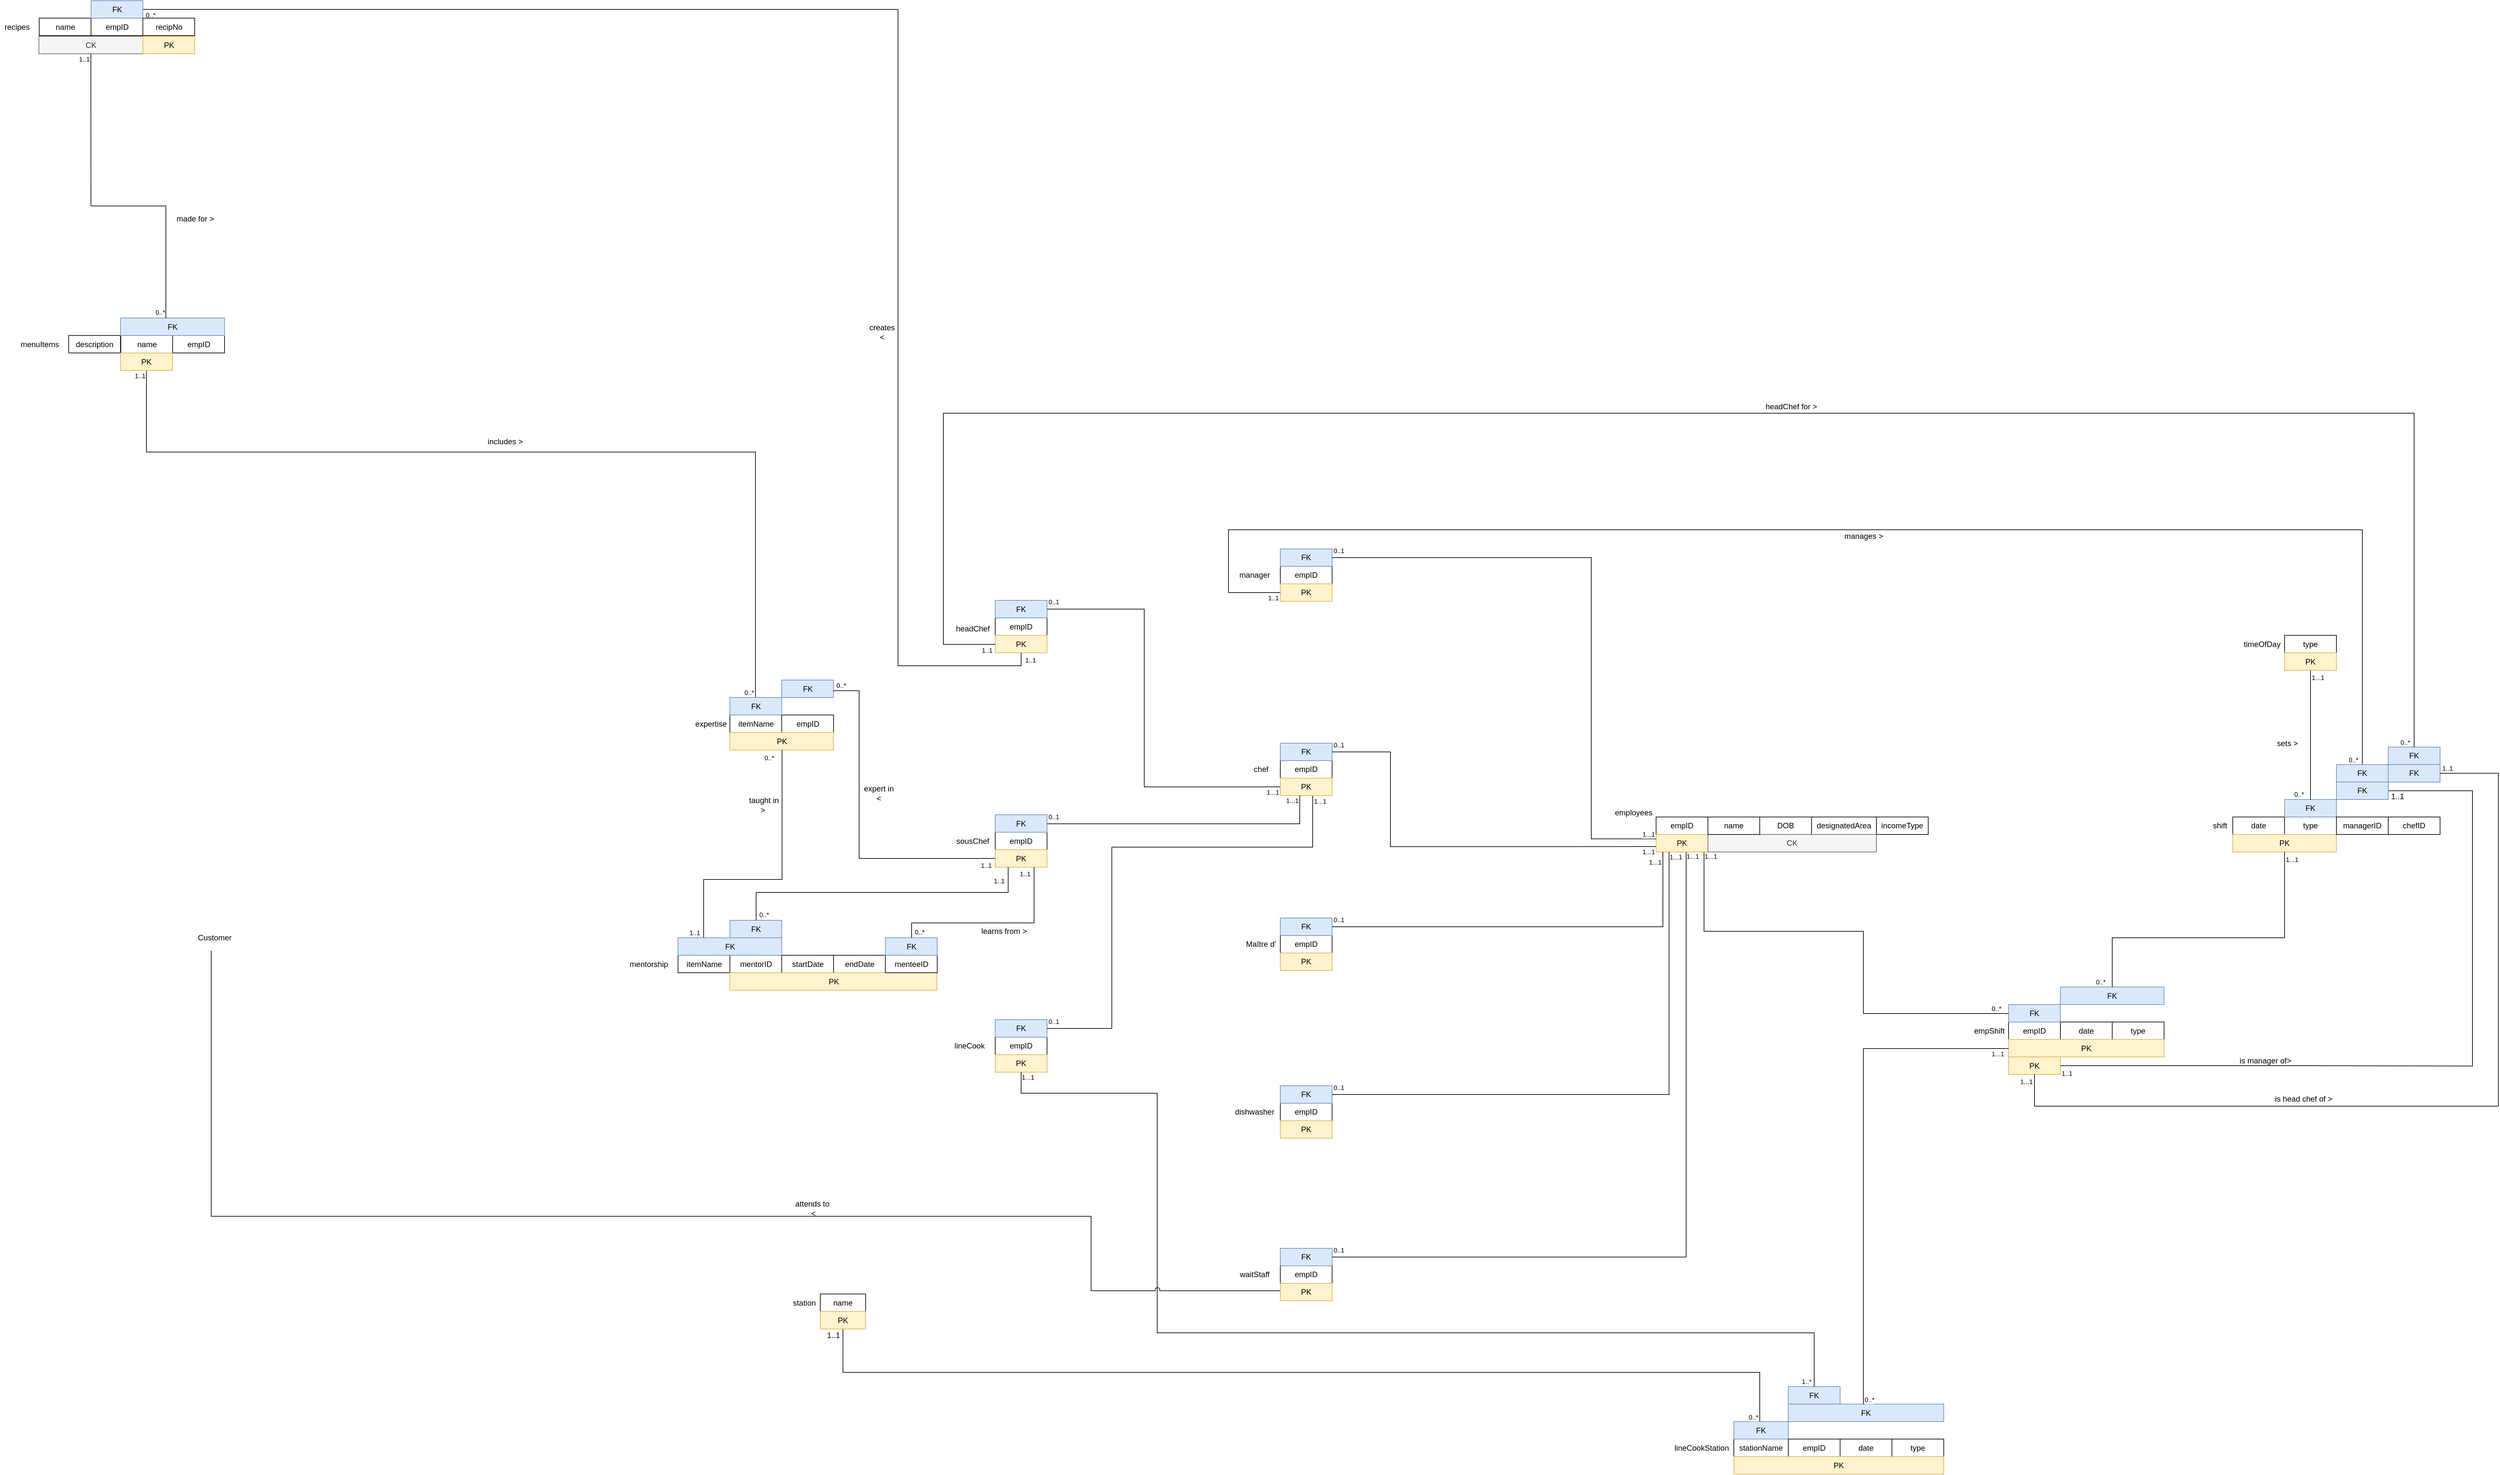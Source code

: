 <mxfile version="12.9.14" type="google"><diagram id="ZC8ZV2whlsxa0hwXgdO0" name="Page-1"><mxGraphModel dx="4441" dy="1838" grid="1" gridSize="10" guides="1" tooltips="1" connect="1" arrows="1" fold="1" page="0" pageScale="1" pageWidth="850" pageHeight="1100" math="0" shadow="0"><root><mxCell id="0"/><mxCell id="1" parent="0"/><mxCell id="1a9PhMehCt9dm7nZj3al-1" value="DOB" style="rounded=0;whiteSpace=wrap;html=1;" parent="1" vertex="1"><mxGeometry x="460" y="463.5" width="80" height="27" as="geometry"/></mxCell><mxCell id="1a9PhMehCt9dm7nZj3al-2" value="employees" style="text;html=1;align=center;verticalAlign=middle;resizable=0;points=[];autosize=1;" parent="1" vertex="1"><mxGeometry x="230" y="447" width="70" height="20" as="geometry"/></mxCell><mxCell id="1a9PhMehCt9dm7nZj3al-8" value="incomeType" style="rounded=0;whiteSpace=wrap;html=1;" parent="1" vertex="1"><mxGeometry x="640" y="463.5" width="80" height="27" as="geometry"/></mxCell><mxCell id="1a9PhMehCt9dm7nZj3al-9" value="designatedArea" style="rounded=0;whiteSpace=wrap;html=1;" parent="1" vertex="1"><mxGeometry x="540" y="463.5" width="100" height="27" as="geometry"/></mxCell><mxCell id="1a9PhMehCt9dm7nZj3al-11" value="empID" style="rounded=0;whiteSpace=wrap;html=1;" parent="1" vertex="1"><mxGeometry x="300" y="463.5" width="80" height="27" as="geometry"/></mxCell><mxCell id="eAQcW9kbFJ-YMpbn9iy4-50" style="edgeStyle=orthogonalEdgeStyle;rounded=0;orthogonalLoop=1;jettySize=auto;html=1;exitX=0.25;exitY=0;exitDx=0;exitDy=0;entryX=0.25;entryY=1;entryDx=0;entryDy=0;" edge="1" parent="1" source="1a9PhMehCt9dm7nZj3al-13" target="1a9PhMehCt9dm7nZj3al-11"><mxGeometry relative="1" as="geometry"/></mxCell><mxCell id="1a9PhMehCt9dm7nZj3al-13" value="PK" style="rounded=0;whiteSpace=wrap;html=1;fillColor=#fff2cc;strokeColor=#d6b656;" parent="1" vertex="1"><mxGeometry x="300" y="490.5" width="80" height="27" as="geometry"/></mxCell><mxCell id="1a9PhMehCt9dm7nZj3al-14" value="CK" style="rounded=0;whiteSpace=wrap;html=1;fillColor=#f5f5f5;strokeColor=#666666;fontColor=#333333;" parent="1" vertex="1"><mxGeometry x="380" y="490.5" width="260" height="27" as="geometry"/></mxCell><mxCell id="1a9PhMehCt9dm7nZj3al-15" value="name" style="rounded=0;whiteSpace=wrap;html=1;" parent="1" vertex="1"><mxGeometry x="380" y="463.5" width="80" height="27" as="geometry"/></mxCell><mxCell id="1a9PhMehCt9dm7nZj3al-17" value="date" style="rounded=0;whiteSpace=wrap;html=1;" parent="1" vertex="1"><mxGeometry x="1190" y="463.5" width="80" height="27" as="geometry"/></mxCell><mxCell id="1a9PhMehCt9dm7nZj3al-19" value="shift" style="text;html=1;align=center;verticalAlign=middle;resizable=0;points=[];autosize=1;" parent="1" vertex="1"><mxGeometry x="1150" y="467" width="40" height="20" as="geometry"/></mxCell><mxCell id="1a9PhMehCt9dm7nZj3al-20" value="type" style="rounded=0;whiteSpace=wrap;html=1;" parent="1" vertex="1"><mxGeometry x="1270" y="183" width="80" height="27" as="geometry"/></mxCell><mxCell id="1a9PhMehCt9dm7nZj3al-21" value="timeOfDay" style="text;html=1;align=center;verticalAlign=middle;resizable=0;points=[];autosize=1;" parent="1" vertex="1"><mxGeometry x="1200" y="186.5" width="70" height="20" as="geometry"/></mxCell><mxCell id="eAQcW9kbFJ-YMpbn9iy4-1" value="PK" style="rounded=0;whiteSpace=wrap;html=1;fillColor=#fff2cc;strokeColor=#d6b656;" vertex="1" parent="1"><mxGeometry x="1270" y="210" width="80" height="27" as="geometry"/></mxCell><mxCell id="eAQcW9kbFJ-YMpbn9iy4-2" value="type" style="rounded=0;whiteSpace=wrap;html=1;" vertex="1" parent="1"><mxGeometry x="1270" y="463.5" width="80" height="27" as="geometry"/></mxCell><mxCell id="eAQcW9kbFJ-YMpbn9iy4-3" value="FK" style="rounded=0;whiteSpace=wrap;html=1;fillColor=#dae8fc;strokeColor=#6c8ebf;" vertex="1" parent="1"><mxGeometry x="1270" y="436.5" width="80" height="27" as="geometry"/></mxCell><mxCell id="eAQcW9kbFJ-YMpbn9iy4-4" value="PK" style="rounded=0;whiteSpace=wrap;html=1;fillColor=#fff2cc;strokeColor=#d6b656;" vertex="1" parent="1"><mxGeometry x="1190" y="490.5" width="160" height="27" as="geometry"/></mxCell><mxCell id="eAQcW9kbFJ-YMpbn9iy4-6" value="" style="endArrow=none;html=1;edgeStyle=orthogonalEdgeStyle;rounded=0;" edge="1" parent="1" source="eAQcW9kbFJ-YMpbn9iy4-1" target="eAQcW9kbFJ-YMpbn9iy4-3"><mxGeometry relative="1" as="geometry"><mxPoint x="1150" y="280" as="sourcePoint"/><mxPoint x="1310" y="280" as="targetPoint"/><Array as="points"><mxPoint x="1310" y="250"/></Array></mxGeometry></mxCell><mxCell id="eAQcW9kbFJ-YMpbn9iy4-7" value="1...1" style="resizable=0;html=1;align=left;verticalAlign=bottom;labelBackgroundColor=#ffffff;fontSize=10;" connectable="0" vertex="1" parent="eAQcW9kbFJ-YMpbn9iy4-6"><mxGeometry x="-1" relative="1" as="geometry"><mxPoint y="19.5" as="offset"/></mxGeometry></mxCell><mxCell id="eAQcW9kbFJ-YMpbn9iy4-8" value="0..*" style="resizable=0;html=1;align=right;verticalAlign=bottom;labelBackgroundColor=#ffffff;fontSize=10;" connectable="0" vertex="1" parent="eAQcW9kbFJ-YMpbn9iy4-6"><mxGeometry x="1" relative="1" as="geometry"><mxPoint x="-10" as="offset"/></mxGeometry></mxCell><mxCell id="eAQcW9kbFJ-YMpbn9iy4-9" value="sets &amp;gt;" style="text;html=1;align=center;verticalAlign=middle;resizable=0;points=[];autosize=1;" vertex="1" parent="1"><mxGeometry x="1249" y="340" width="50" height="20" as="geometry"/></mxCell><mxCell id="eAQcW9kbFJ-YMpbn9iy4-10" value="empShift" style="text;html=1;align=center;verticalAlign=middle;resizable=0;points=[];autosize=1;" vertex="1" parent="1"><mxGeometry x="784" y="783.5" width="60" height="20" as="geometry"/></mxCell><mxCell id="eAQcW9kbFJ-YMpbn9iy4-11" value="date" style="rounded=0;whiteSpace=wrap;html=1;" vertex="1" parent="1"><mxGeometry x="924" y="780" width="80" height="27" as="geometry"/></mxCell><mxCell id="eAQcW9kbFJ-YMpbn9iy4-12" value="type" style="rounded=0;whiteSpace=wrap;html=1;" vertex="1" parent="1"><mxGeometry x="1004" y="780" width="80" height="27" as="geometry"/></mxCell><mxCell id="eAQcW9kbFJ-YMpbn9iy4-13" value="empID" style="rounded=0;whiteSpace=wrap;html=1;" vertex="1" parent="1"><mxGeometry x="844" y="780" width="80" height="27" as="geometry"/></mxCell><mxCell id="eAQcW9kbFJ-YMpbn9iy4-17" value="FK" style="rounded=0;whiteSpace=wrap;html=1;fillColor=#dae8fc;strokeColor=#6c8ebf;" vertex="1" parent="1"><mxGeometry x="844" y="753" width="80" height="27" as="geometry"/></mxCell><mxCell id="eAQcW9kbFJ-YMpbn9iy4-18" value="FK" style="rounded=0;whiteSpace=wrap;html=1;fillColor=#dae8fc;strokeColor=#6c8ebf;" vertex="1" parent="1"><mxGeometry x="924" y="726" width="160" height="27" as="geometry"/></mxCell><mxCell id="eAQcW9kbFJ-YMpbn9iy4-19" value="PK" style="rounded=0;whiteSpace=wrap;html=1;fillColor=#fff2cc;strokeColor=#d6b656;" vertex="1" parent="1"><mxGeometry x="844" y="807" width="240" height="27" as="geometry"/></mxCell><mxCell id="eAQcW9kbFJ-YMpbn9iy4-20" value="" style="endArrow=none;html=1;edgeStyle=orthogonalEdgeStyle;rounded=0;" edge="1" parent="1" source="eAQcW9kbFJ-YMpbn9iy4-4" target="eAQcW9kbFJ-YMpbn9iy4-18"><mxGeometry relative="1" as="geometry"><mxPoint x="1120" y="753.0" as="sourcePoint"/><mxPoint x="1200" y="1199" as="targetPoint"/><Array as="points"><mxPoint x="1270" y="650"/><mxPoint x="1004" y="650"/></Array></mxGeometry></mxCell><mxCell id="eAQcW9kbFJ-YMpbn9iy4-21" value="1...1" style="resizable=0;html=1;align=left;verticalAlign=bottom;labelBackgroundColor=#ffffff;fontSize=10;" connectable="0" vertex="1" parent="eAQcW9kbFJ-YMpbn9iy4-20"><mxGeometry x="-1" relative="1" as="geometry"><mxPoint y="19.5" as="offset"/></mxGeometry></mxCell><mxCell id="eAQcW9kbFJ-YMpbn9iy4-22" value="0..*" style="resizable=0;html=1;align=right;verticalAlign=bottom;labelBackgroundColor=#ffffff;fontSize=10;" connectable="0" vertex="1" parent="eAQcW9kbFJ-YMpbn9iy4-20"><mxGeometry x="1" relative="1" as="geometry"><mxPoint x="-10" as="offset"/></mxGeometry></mxCell><mxCell id="eAQcW9kbFJ-YMpbn9iy4-23" value="" style="endArrow=none;html=1;edgeStyle=orthogonalEdgeStyle;rounded=0;exitX=0.925;exitY=0.998;exitDx=0;exitDy=0;exitPerimeter=0;" edge="1" parent="1" source="1a9PhMehCt9dm7nZj3al-13" target="eAQcW9kbFJ-YMpbn9iy4-17"><mxGeometry relative="1" as="geometry"><mxPoint x="380" y="530" as="sourcePoint"/><mxPoint x="470" y="961.5" as="targetPoint"/><Array as="points"><mxPoint x="374" y="640"/><mxPoint x="620" y="640"/><mxPoint x="620" y="767"/></Array></mxGeometry></mxCell><mxCell id="eAQcW9kbFJ-YMpbn9iy4-24" value="1...1" style="resizable=0;html=1;align=left;verticalAlign=bottom;labelBackgroundColor=#ffffff;fontSize=10;" connectable="0" vertex="1" parent="eAQcW9kbFJ-YMpbn9iy4-23"><mxGeometry x="-1" relative="1" as="geometry"><mxPoint x="-1" y="15.55" as="offset"/></mxGeometry></mxCell><mxCell id="eAQcW9kbFJ-YMpbn9iy4-25" value="0..*" style="resizable=0;html=1;align=right;verticalAlign=bottom;labelBackgroundColor=#ffffff;fontSize=10;" connectable="0" vertex="1" parent="eAQcW9kbFJ-YMpbn9iy4-23"><mxGeometry x="1" relative="1" as="geometry"><mxPoint x="-10" as="offset"/></mxGeometry></mxCell><mxCell id="eAQcW9kbFJ-YMpbn9iy4-26" value="managerID" style="rounded=0;whiteSpace=wrap;html=1;" vertex="1" parent="1"><mxGeometry x="1350" y="463.5" width="80" height="27" as="geometry"/></mxCell><mxCell id="eAQcW9kbFJ-YMpbn9iy4-27" value="chefID" style="rounded=0;whiteSpace=wrap;html=1;" vertex="1" parent="1"><mxGeometry x="1430" y="463.5" width="80" height="27" as="geometry"/></mxCell><mxCell id="eAQcW9kbFJ-YMpbn9iy4-29" value="PK" style="rounded=0;whiteSpace=wrap;html=1;fillColor=#fff2cc;strokeColor=#d6b656;" vertex="1" parent="1"><mxGeometry x="844" y="834" width="80" height="27" as="geometry"/></mxCell><mxCell id="eAQcW9kbFJ-YMpbn9iy4-31" value="" style="endArrow=none;html=1;edgeStyle=orthogonalEdgeStyle;rounded=0;" edge="1" parent="1" source="eAQcW9kbFJ-YMpbn9iy4-29" target="eAQcW9kbFJ-YMpbn9iy4-34"><mxGeometry relative="1" as="geometry"><mxPoint x="1306" y="820.0" as="sourcePoint"/><mxPoint x="1520" y="430" as="targetPoint"/><Array as="points"><mxPoint x="1306" y="848"/><mxPoint x="1560" y="848"/><mxPoint x="1560" y="423"/></Array></mxGeometry></mxCell><mxCell id="eAQcW9kbFJ-YMpbn9iy4-32" value="1..1" style="resizable=0;html=1;align=left;verticalAlign=bottom;labelBackgroundColor=#ffffff;fontSize=10;" connectable="0" vertex="1" parent="eAQcW9kbFJ-YMpbn9iy4-31"><mxGeometry x="-1" relative="1" as="geometry"><mxPoint y="19.5" as="offset"/></mxGeometry></mxCell><mxCell id="eAQcW9kbFJ-YMpbn9iy4-33" value="0..*" style="resizable=0;html=1;align=right;verticalAlign=bottom;labelBackgroundColor=#ffffff;fontSize=10;" connectable="0" vertex="1" parent="eAQcW9kbFJ-YMpbn9iy4-31"><mxGeometry x="1" relative="1" as="geometry"><mxPoint x="-10" as="offset"/></mxGeometry></mxCell><mxCell id="eAQcW9kbFJ-YMpbn9iy4-34" value="FK" style="rounded=0;whiteSpace=wrap;html=1;fillColor=#dae8fc;strokeColor=#6c8ebf;" vertex="1" parent="1"><mxGeometry x="1350" y="409.5" width="80" height="27" as="geometry"/></mxCell><mxCell id="eAQcW9kbFJ-YMpbn9iy4-35" value="FK" style="rounded=0;whiteSpace=wrap;html=1;fillColor=#dae8fc;strokeColor=#6c8ebf;" vertex="1" parent="1"><mxGeometry x="1430" y="382.5" width="80" height="27" as="geometry"/></mxCell><mxCell id="eAQcW9kbFJ-YMpbn9iy4-36" value="" style="endArrow=none;html=1;edgeStyle=orthogonalEdgeStyle;rounded=0;entryX=1;entryY=0.5;entryDx=0;entryDy=0;" edge="1" parent="1" source="eAQcW9kbFJ-YMpbn9iy4-29" target="eAQcW9kbFJ-YMpbn9iy4-35"><mxGeometry relative="1" as="geometry"><mxPoint x="1070" y="970.0" as="sourcePoint"/><mxPoint x="1536" y="640.0" as="targetPoint"/><Array as="points"><mxPoint x="884" y="910"/><mxPoint x="1600" y="910"/><mxPoint x="1600" y="396"/></Array></mxGeometry></mxCell><mxCell id="eAQcW9kbFJ-YMpbn9iy4-37" value="1...1" style="resizable=0;html=1;align=left;verticalAlign=bottom;labelBackgroundColor=#ffffff;fontSize=10;" connectable="0" vertex="1" parent="eAQcW9kbFJ-YMpbn9iy4-36"><mxGeometry x="-1" relative="1" as="geometry"><mxPoint x="-24" y="19.5" as="offset"/></mxGeometry></mxCell><mxCell id="eAQcW9kbFJ-YMpbn9iy4-38" value="1..1" style="resizable=0;html=1;align=right;verticalAlign=bottom;labelBackgroundColor=#ffffff;fontSize=10;" connectable="0" vertex="1" parent="eAQcW9kbFJ-YMpbn9iy4-36"><mxGeometry x="1" relative="1" as="geometry"><mxPoint x="20.2" y="0.5" as="offset"/></mxGeometry></mxCell><mxCell id="eAQcW9kbFJ-YMpbn9iy4-39" value="1..1" style="text;html=1;align=center;verticalAlign=middle;resizable=0;points=[];autosize=1;" vertex="1" parent="1"><mxGeometry x="1424" y="422" width="40" height="20" as="geometry"/></mxCell><mxCell id="eAQcW9kbFJ-YMpbn9iy4-40" value="is manager of&amp;gt;" style="text;html=1;align=center;verticalAlign=middle;resizable=0;points=[];autosize=1;" vertex="1" parent="1"><mxGeometry x="1190" y="830" width="100" height="20" as="geometry"/></mxCell><mxCell id="eAQcW9kbFJ-YMpbn9iy4-44" value="is head chef of &amp;gt;" style="text;html=1;align=center;verticalAlign=middle;resizable=0;points=[];autosize=1;" vertex="1" parent="1"><mxGeometry x="1249" y="889" width="100" height="20" as="geometry"/></mxCell><mxCell id="eAQcW9kbFJ-YMpbn9iy4-45" value="manager" style="text;html=1;align=center;verticalAlign=middle;resizable=0;points=[];autosize=1;" vertex="1" parent="1"><mxGeometry x="-350" y="80" width="60" height="20" as="geometry"/></mxCell><mxCell id="eAQcW9kbFJ-YMpbn9iy4-46" value="chef" style="text;html=1;align=center;verticalAlign=middle;resizable=0;points=[];autosize=1;" vertex="1" parent="1"><mxGeometry x="-330" y="380" width="40" height="20" as="geometry"/></mxCell><mxCell id="eAQcW9kbFJ-YMpbn9iy4-47" value="Maître d’" style="text;html=1;align=center;verticalAlign=middle;resizable=0;points=[];autosize=1;" vertex="1" parent="1"><mxGeometry x="-340" y="650" width="60" height="20" as="geometry"/></mxCell><mxCell id="eAQcW9kbFJ-YMpbn9iy4-48" value="dishwasher" style="text;html=1;align=center;verticalAlign=middle;resizable=0;points=[];autosize=1;" vertex="1" parent="1"><mxGeometry x="-360" y="909" width="80" height="20" as="geometry"/></mxCell><mxCell id="eAQcW9kbFJ-YMpbn9iy4-49" value="waitStaff" style="text;html=1;align=center;verticalAlign=middle;resizable=0;points=[];autosize=1;" vertex="1" parent="1"><mxGeometry x="-350" y="1160" width="60" height="20" as="geometry"/></mxCell><mxCell id="eAQcW9kbFJ-YMpbn9iy4-51" value="empID" style="rounded=0;whiteSpace=wrap;html=1;" vertex="1" parent="1"><mxGeometry x="-280" y="76.5" width="80" height="27" as="geometry"/></mxCell><mxCell id="eAQcW9kbFJ-YMpbn9iy4-53" value="empID" style="rounded=0;whiteSpace=wrap;html=1;" vertex="1" parent="1"><mxGeometry x="-280" y="376.5" width="80" height="27" as="geometry"/></mxCell><mxCell id="eAQcW9kbFJ-YMpbn9iy4-54" value="empID" style="rounded=0;whiteSpace=wrap;html=1;" vertex="1" parent="1"><mxGeometry x="-280" y="646.5" width="80" height="27" as="geometry"/></mxCell><mxCell id="eAQcW9kbFJ-YMpbn9iy4-55" value="empID" style="rounded=0;whiteSpace=wrap;html=1;" vertex="1" parent="1"><mxGeometry x="-280" y="905.5" width="80" height="27" as="geometry"/></mxCell><mxCell id="eAQcW9kbFJ-YMpbn9iy4-56" value="empID" style="rounded=0;whiteSpace=wrap;html=1;" vertex="1" parent="1"><mxGeometry x="-280" y="1156.5" width="80" height="27" as="geometry"/></mxCell><mxCell id="eAQcW9kbFJ-YMpbn9iy4-57" value="PK" style="rounded=0;whiteSpace=wrap;html=1;fillColor=#fff2cc;strokeColor=#d6b656;" vertex="1" parent="1"><mxGeometry x="-280" y="103.5" width="80" height="27" as="geometry"/></mxCell><mxCell id="eAQcW9kbFJ-YMpbn9iy4-58" value="PK" style="rounded=0;whiteSpace=wrap;html=1;fillColor=#fff2cc;strokeColor=#d6b656;" vertex="1" parent="1"><mxGeometry x="-280" y="403.5" width="80" height="27" as="geometry"/></mxCell><mxCell id="eAQcW9kbFJ-YMpbn9iy4-59" value="PK" style="rounded=0;whiteSpace=wrap;html=1;fillColor=#fff2cc;strokeColor=#d6b656;" vertex="1" parent="1"><mxGeometry x="-280" y="673.5" width="80" height="27" as="geometry"/></mxCell><mxCell id="eAQcW9kbFJ-YMpbn9iy4-60" value="PK" style="rounded=0;whiteSpace=wrap;html=1;fillColor=#fff2cc;strokeColor=#d6b656;" vertex="1" parent="1"><mxGeometry x="-280" y="932.5" width="80" height="27" as="geometry"/></mxCell><mxCell id="eAQcW9kbFJ-YMpbn9iy4-61" value="FK" style="rounded=0;whiteSpace=wrap;html=1;fillColor=#dae8fc;strokeColor=#6c8ebf;" vertex="1" parent="1"><mxGeometry x="-280" y="49.5" width="80" height="27" as="geometry"/></mxCell><mxCell id="eAQcW9kbFJ-YMpbn9iy4-63" value="FK" style="rounded=0;whiteSpace=wrap;html=1;fillColor=#dae8fc;strokeColor=#6c8ebf;" vertex="1" parent="1"><mxGeometry x="-280" y="349.5" width="80" height="27" as="geometry"/></mxCell><mxCell id="eAQcW9kbFJ-YMpbn9iy4-64" value="FK" style="rounded=0;whiteSpace=wrap;html=1;fillColor=#dae8fc;strokeColor=#6c8ebf;" vertex="1" parent="1"><mxGeometry x="-280" y="619.5" width="80" height="27" as="geometry"/></mxCell><mxCell id="eAQcW9kbFJ-YMpbn9iy4-65" value="FK" style="rounded=0;whiteSpace=wrap;html=1;fillColor=#dae8fc;strokeColor=#6c8ebf;" vertex="1" parent="1"><mxGeometry x="-280" y="878.5" width="80" height="27" as="geometry"/></mxCell><mxCell id="eAQcW9kbFJ-YMpbn9iy4-66" value="FK" style="rounded=0;whiteSpace=wrap;html=1;fillColor=#dae8fc;strokeColor=#6c8ebf;" vertex="1" parent="1"><mxGeometry x="-280" y="1129.5" width="80" height="27" as="geometry"/></mxCell><mxCell id="eAQcW9kbFJ-YMpbn9iy4-67" value="PK" style="rounded=0;whiteSpace=wrap;html=1;fillColor=#fff2cc;strokeColor=#d6b656;" vertex="1" parent="1"><mxGeometry x="-280" y="1183.5" width="80" height="27" as="geometry"/></mxCell><mxCell id="eAQcW9kbFJ-YMpbn9iy4-68" value="" style="endArrow=none;html=1;edgeStyle=orthogonalEdgeStyle;rounded=0;entryX=1;entryY=0.5;entryDx=0;entryDy=0;exitX=0;exitY=0.25;exitDx=0;exitDy=0;" edge="1" parent="1" source="1a9PhMehCt9dm7nZj3al-13" target="eAQcW9kbFJ-YMpbn9iy4-61"><mxGeometry relative="1" as="geometry"><mxPoint x="240" y="540" as="sourcePoint"/><mxPoint x="-70" y="200" as="targetPoint"/><Array as="points"><mxPoint x="200" y="497"/><mxPoint x="200" y="63"/></Array></mxGeometry></mxCell><mxCell id="eAQcW9kbFJ-YMpbn9iy4-69" value="1...1" style="resizable=0;html=1;align=left;verticalAlign=bottom;labelBackgroundColor=#ffffff;fontSize=10;" connectable="0" vertex="1" parent="eAQcW9kbFJ-YMpbn9iy4-68"><mxGeometry x="-1" relative="1" as="geometry"><mxPoint x="-23" y="0.75" as="offset"/></mxGeometry></mxCell><mxCell id="eAQcW9kbFJ-YMpbn9iy4-70" value="0..1" style="resizable=0;html=1;align=right;verticalAlign=bottom;labelBackgroundColor=#ffffff;fontSize=10;" connectable="0" vertex="1" parent="eAQcW9kbFJ-YMpbn9iy4-68"><mxGeometry x="1" relative="1" as="geometry"><mxPoint x="19.76" y="-3" as="offset"/></mxGeometry></mxCell><mxCell id="eAQcW9kbFJ-YMpbn9iy4-74" value="" style="endArrow=none;html=1;edgeStyle=orthogonalEdgeStyle;rounded=0;entryX=1;entryY=0.5;entryDx=0;entryDy=0;exitX=0.002;exitY=0.692;exitDx=0;exitDy=0;exitPerimeter=0;" edge="1" parent="1" source="1a9PhMehCt9dm7nZj3al-13" target="eAQcW9kbFJ-YMpbn9iy4-63"><mxGeometry relative="1" as="geometry"><mxPoint x="280" y="540" as="sourcePoint"/><mxPoint x="-200" y="610.0" as="targetPoint"/><Array as="points"><mxPoint x="-110" y="509"/><mxPoint x="-110" y="363"/></Array></mxGeometry></mxCell><mxCell id="eAQcW9kbFJ-YMpbn9iy4-75" value="1...1" style="resizable=0;html=1;align=left;verticalAlign=bottom;labelBackgroundColor=#ffffff;fontSize=10;" connectable="0" vertex="1" parent="eAQcW9kbFJ-YMpbn9iy4-74"><mxGeometry x="-1" relative="1" as="geometry"><mxPoint x="-23" y="16" as="offset"/></mxGeometry></mxCell><mxCell id="eAQcW9kbFJ-YMpbn9iy4-76" value="0..1" style="resizable=0;html=1;align=right;verticalAlign=bottom;labelBackgroundColor=#ffffff;fontSize=10;" connectable="0" vertex="1" parent="eAQcW9kbFJ-YMpbn9iy4-74"><mxGeometry x="1" relative="1" as="geometry"><mxPoint x="19.76" y="-3" as="offset"/></mxGeometry></mxCell><mxCell id="eAQcW9kbFJ-YMpbn9iy4-77" value="" style="endArrow=none;html=1;edgeStyle=orthogonalEdgeStyle;rounded=0;entryX=1;entryY=0.5;entryDx=0;entryDy=0;exitX=0.131;exitY=0.995;exitDx=0;exitDy=0;exitPerimeter=0;" edge="1" parent="1" source="1a9PhMehCt9dm7nZj3al-13" target="eAQcW9kbFJ-YMpbn9iy4-64"><mxGeometry relative="1" as="geometry"><mxPoint x="320" y="560" as="sourcePoint"/><mxPoint x="-130" y="780" as="targetPoint"/><Array as="points"><mxPoint x="311" y="633"/></Array></mxGeometry></mxCell><mxCell id="eAQcW9kbFJ-YMpbn9iy4-78" value="1...1" style="resizable=0;html=1;align=left;verticalAlign=bottom;labelBackgroundColor=#ffffff;fontSize=10;" connectable="0" vertex="1" parent="eAQcW9kbFJ-YMpbn9iy4-77"><mxGeometry x="-1" relative="1" as="geometry"><mxPoint x="-23" y="23.8" as="offset"/></mxGeometry></mxCell><mxCell id="eAQcW9kbFJ-YMpbn9iy4-79" value="0..1" style="resizable=0;html=1;align=right;verticalAlign=bottom;labelBackgroundColor=#ffffff;fontSize=10;" connectable="0" vertex="1" parent="eAQcW9kbFJ-YMpbn9iy4-77"><mxGeometry x="1" relative="1" as="geometry"><mxPoint x="19.76" y="-3" as="offset"/></mxGeometry></mxCell><mxCell id="eAQcW9kbFJ-YMpbn9iy4-80" value="" style="endArrow=none;html=1;edgeStyle=orthogonalEdgeStyle;rounded=0;exitX=0.25;exitY=1;exitDx=0;exitDy=0;" edge="1" parent="1" source="1a9PhMehCt9dm7nZj3al-13" target="eAQcW9kbFJ-YMpbn9iy4-65"><mxGeometry relative="1" as="geometry"><mxPoint x="350" y="560" as="sourcePoint"/><mxPoint x="-140" y="932.5" as="targetPoint"/><Array as="points"><mxPoint x="320" y="892"/></Array></mxGeometry></mxCell><mxCell id="eAQcW9kbFJ-YMpbn9iy4-81" value="1...1" style="resizable=0;html=1;align=left;verticalAlign=bottom;labelBackgroundColor=#ffffff;fontSize=10;" connectable="0" vertex="1" parent="eAQcW9kbFJ-YMpbn9iy4-80"><mxGeometry x="-1" relative="1" as="geometry"><mxPoint x="-1.0" y="15.5" as="offset"/></mxGeometry></mxCell><mxCell id="eAQcW9kbFJ-YMpbn9iy4-82" value="0..1" style="resizable=0;html=1;align=right;verticalAlign=bottom;labelBackgroundColor=#ffffff;fontSize=10;" connectable="0" vertex="1" parent="eAQcW9kbFJ-YMpbn9iy4-80"><mxGeometry x="1" relative="1" as="geometry"><mxPoint x="19.76" y="-3" as="offset"/></mxGeometry></mxCell><mxCell id="eAQcW9kbFJ-YMpbn9iy4-83" value="" style="endArrow=none;html=1;edgeStyle=orthogonalEdgeStyle;rounded=0;exitX=0.58;exitY=1.007;exitDx=0;exitDy=0;exitPerimeter=0;" edge="1" parent="1" source="1a9PhMehCt9dm7nZj3al-13" target="eAQcW9kbFJ-YMpbn9iy4-66"><mxGeometry relative="1" as="geometry"><mxPoint x="350" y="530" as="sourcePoint"/><mxPoint x="-160" y="1153.99" as="targetPoint"/><Array as="points"><mxPoint x="346" y="1143"/></Array></mxGeometry></mxCell><mxCell id="eAQcW9kbFJ-YMpbn9iy4-84" value="1...1" style="resizable=0;html=1;align=left;verticalAlign=bottom;labelBackgroundColor=#ffffff;fontSize=10;" connectable="0" vertex="1" parent="eAQcW9kbFJ-YMpbn9iy4-83"><mxGeometry x="-1" relative="1" as="geometry"><mxPoint x="-1.4" y="15.31" as="offset"/></mxGeometry></mxCell><mxCell id="eAQcW9kbFJ-YMpbn9iy4-85" value="0..1" style="resizable=0;html=1;align=right;verticalAlign=bottom;labelBackgroundColor=#ffffff;fontSize=10;" connectable="0" vertex="1" parent="eAQcW9kbFJ-YMpbn9iy4-83"><mxGeometry x="1" relative="1" as="geometry"><mxPoint x="19.76" y="-3" as="offset"/></mxGeometry></mxCell><mxCell id="eAQcW9kbFJ-YMpbn9iy4-89" value="" style="endArrow=none;html=1;edgeStyle=orthogonalEdgeStyle;rounded=0;" edge="1" parent="1" source="eAQcW9kbFJ-YMpbn9iy4-92" target="eAQcW9kbFJ-YMpbn9iy4-57"><mxGeometry relative="1" as="geometry"><mxPoint x="1080" y="340" as="sourcePoint"/><mxPoint x="50" y="-140" as="targetPoint"/><Array as="points"><mxPoint x="1390" y="20"/><mxPoint x="-360" y="20"/><mxPoint x="-360" y="117"/></Array></mxGeometry></mxCell><mxCell id="eAQcW9kbFJ-YMpbn9iy4-90" value="0..*" style="resizable=0;html=1;align=left;verticalAlign=bottom;labelBackgroundColor=#ffffff;fontSize=10;" connectable="0" vertex="1" parent="eAQcW9kbFJ-YMpbn9iy4-89"><mxGeometry x="-1" relative="1" as="geometry"><mxPoint x="-23" y="0.75" as="offset"/></mxGeometry></mxCell><mxCell id="eAQcW9kbFJ-YMpbn9iy4-91" value="1..1" style="resizable=0;html=1;align=right;verticalAlign=bottom;labelBackgroundColor=#ffffff;fontSize=10;" connectable="0" vertex="1" parent="eAQcW9kbFJ-YMpbn9iy4-89"><mxGeometry x="1" relative="1" as="geometry"><mxPoint x="-1.17" y="16" as="offset"/></mxGeometry></mxCell><mxCell id="eAQcW9kbFJ-YMpbn9iy4-92" value="FK" style="rounded=0;whiteSpace=wrap;html=1;fillColor=#dae8fc;strokeColor=#6c8ebf;" vertex="1" parent="1"><mxGeometry x="1350" y="382.5" width="80" height="27" as="geometry"/></mxCell><mxCell id="eAQcW9kbFJ-YMpbn9iy4-93" value="manages &amp;gt;" style="text;html=1;align=center;verticalAlign=middle;resizable=0;points=[];autosize=1;" vertex="1" parent="1"><mxGeometry x="580" y="20" width="80" height="20" as="geometry"/></mxCell><mxCell id="eAQcW9kbFJ-YMpbn9iy4-94" value="FK" style="rounded=0;whiteSpace=wrap;html=1;fillColor=#dae8fc;strokeColor=#6c8ebf;" vertex="1" parent="1"><mxGeometry x="1430" y="355.5" width="80" height="27" as="geometry"/></mxCell><mxCell id="eAQcW9kbFJ-YMpbn9iy4-95" value="headChef" style="text;html=1;align=center;verticalAlign=middle;resizable=0;points=[];autosize=1;" vertex="1" parent="1"><mxGeometry x="-790" y="163" width="70" height="20" as="geometry"/></mxCell><mxCell id="eAQcW9kbFJ-YMpbn9iy4-96" value="sousChef" style="text;html=1;align=center;verticalAlign=middle;resizable=0;points=[];autosize=1;" vertex="1" parent="1"><mxGeometry x="-790" y="490.5" width="70" height="20" as="geometry"/></mxCell><mxCell id="eAQcW9kbFJ-YMpbn9iy4-97" value="lineCook" style="text;html=1;align=center;verticalAlign=middle;resizable=0;points=[];autosize=1;" vertex="1" parent="1"><mxGeometry x="-790" y="807" width="60" height="20" as="geometry"/></mxCell><mxCell id="eAQcW9kbFJ-YMpbn9iy4-98" value="lineCookStation" style="text;html=1;align=center;verticalAlign=middle;resizable=0;points=[];autosize=1;" vertex="1" parent="1"><mxGeometry x="320" y="1427.5" width="100" height="20" as="geometry"/></mxCell><mxCell id="eAQcW9kbFJ-YMpbn9iy4-99" value="station" style="text;html=1;align=center;verticalAlign=middle;resizable=0;points=[];autosize=1;" vertex="1" parent="1"><mxGeometry x="-1040" y="1203.5" width="50" height="20" as="geometry"/></mxCell><mxCell id="eAQcW9kbFJ-YMpbn9iy4-100" value="empID" style="rounded=0;whiteSpace=wrap;html=1;" vertex="1" parent="1"><mxGeometry x="-720" y="156" width="80" height="27" as="geometry"/></mxCell><mxCell id="eAQcW9kbFJ-YMpbn9iy4-101" value="PK" style="rounded=0;whiteSpace=wrap;html=1;fillColor=#fff2cc;strokeColor=#d6b656;" vertex="1" parent="1"><mxGeometry x="-720" y="183" width="80" height="27" as="geometry"/></mxCell><mxCell id="eAQcW9kbFJ-YMpbn9iy4-102" value="FK" style="rounded=0;whiteSpace=wrap;html=1;fillColor=#dae8fc;strokeColor=#6c8ebf;" vertex="1" parent="1"><mxGeometry x="-720" y="129" width="80" height="27" as="geometry"/></mxCell><mxCell id="eAQcW9kbFJ-YMpbn9iy4-103" value="empID" style="rounded=0;whiteSpace=wrap;html=1;" vertex="1" parent="1"><mxGeometry x="-720" y="487" width="80" height="27" as="geometry"/></mxCell><mxCell id="eAQcW9kbFJ-YMpbn9iy4-104" value="PK" style="rounded=0;whiteSpace=wrap;html=1;fillColor=#fff2cc;strokeColor=#d6b656;" vertex="1" parent="1"><mxGeometry x="-720" y="514" width="80" height="27" as="geometry"/></mxCell><mxCell id="eAQcW9kbFJ-YMpbn9iy4-105" value="FK" style="rounded=0;whiteSpace=wrap;html=1;fillColor=#dae8fc;strokeColor=#6c8ebf;" vertex="1" parent="1"><mxGeometry x="-720" y="460" width="80" height="27" as="geometry"/></mxCell><mxCell id="eAQcW9kbFJ-YMpbn9iy4-107" value="empID" style="rounded=0;whiteSpace=wrap;html=1;" vertex="1" parent="1"><mxGeometry x="-720" y="803.5" width="80" height="27" as="geometry"/></mxCell><mxCell id="eAQcW9kbFJ-YMpbn9iy4-108" value="PK" style="rounded=0;whiteSpace=wrap;html=1;fillColor=#fff2cc;strokeColor=#d6b656;" vertex="1" parent="1"><mxGeometry x="-720" y="830.5" width="80" height="27" as="geometry"/></mxCell><mxCell id="eAQcW9kbFJ-YMpbn9iy4-109" value="FK" style="rounded=0;whiteSpace=wrap;html=1;fillColor=#dae8fc;strokeColor=#6c8ebf;" vertex="1" parent="1"><mxGeometry x="-720" y="776.5" width="80" height="27" as="geometry"/></mxCell><mxCell id="eAQcW9kbFJ-YMpbn9iy4-110" value="" style="endArrow=none;html=1;edgeStyle=orthogonalEdgeStyle;rounded=0;entryX=1;entryY=0.5;entryDx=0;entryDy=0;" edge="1" parent="1" source="eAQcW9kbFJ-YMpbn9iy4-58" target="eAQcW9kbFJ-YMpbn9iy4-102"><mxGeometry relative="1" as="geometry"><mxPoint x="-79.84" y="456.444" as="sourcePoint"/><mxPoint x="-610" y="170" as="targetPoint"/><Array as="points"><mxPoint x="-490" y="417"/><mxPoint x="-490" y="143"/></Array></mxGeometry></mxCell><mxCell id="eAQcW9kbFJ-YMpbn9iy4-111" value="1...1" style="resizable=0;html=1;align=left;verticalAlign=bottom;labelBackgroundColor=#ffffff;fontSize=10;" connectable="0" vertex="1" parent="eAQcW9kbFJ-YMpbn9iy4-110"><mxGeometry x="-1" relative="1" as="geometry"><mxPoint x="-23" y="16" as="offset"/></mxGeometry></mxCell><mxCell id="eAQcW9kbFJ-YMpbn9iy4-112" value="0..1" style="resizable=0;html=1;align=right;verticalAlign=bottom;labelBackgroundColor=#ffffff;fontSize=10;" connectable="0" vertex="1" parent="eAQcW9kbFJ-YMpbn9iy4-110"><mxGeometry x="1" relative="1" as="geometry"><mxPoint x="19.76" y="-3" as="offset"/></mxGeometry></mxCell><mxCell id="eAQcW9kbFJ-YMpbn9iy4-113" value="" style="endArrow=none;html=1;edgeStyle=orthogonalEdgeStyle;rounded=0;" edge="1" parent="1" source="eAQcW9kbFJ-YMpbn9iy4-58" target="eAQcW9kbFJ-YMpbn9iy4-105"><mxGeometry relative="1" as="geometry"><mxPoint x="-240.0" y="861" as="sourcePoint"/><mxPoint x="-600" y="586.5" as="targetPoint"/><Array as="points"><mxPoint x="-250" y="474"/></Array></mxGeometry></mxCell><mxCell id="eAQcW9kbFJ-YMpbn9iy4-114" value="1...1" style="resizable=0;html=1;align=left;verticalAlign=bottom;labelBackgroundColor=#ffffff;fontSize=10;" connectable="0" vertex="1" parent="eAQcW9kbFJ-YMpbn9iy4-113"><mxGeometry x="-1" relative="1" as="geometry"><mxPoint x="-23" y="16" as="offset"/></mxGeometry></mxCell><mxCell id="eAQcW9kbFJ-YMpbn9iy4-115" value="0..1" style="resizable=0;html=1;align=right;verticalAlign=bottom;labelBackgroundColor=#ffffff;fontSize=10;" connectable="0" vertex="1" parent="eAQcW9kbFJ-YMpbn9iy4-113"><mxGeometry x="1" relative="1" as="geometry"><mxPoint x="19.76" y="-3" as="offset"/></mxGeometry></mxCell><mxCell id="eAQcW9kbFJ-YMpbn9iy4-116" value="" style="endArrow=none;html=1;edgeStyle=orthogonalEdgeStyle;rounded=0;" edge="1" parent="1" target="eAQcW9kbFJ-YMpbn9iy4-109"><mxGeometry relative="1" as="geometry"><mxPoint x="-230" y="431" as="sourcePoint"/><mxPoint x="-580" y="827" as="targetPoint"/><Array as="points"><mxPoint x="-230" y="431"/><mxPoint x="-230" y="510"/><mxPoint x="-540" y="510"/><mxPoint x="-540" y="790"/></Array></mxGeometry></mxCell><mxCell id="eAQcW9kbFJ-YMpbn9iy4-117" value="1...1" style="resizable=0;html=1;align=left;verticalAlign=bottom;labelBackgroundColor=#ffffff;fontSize=10;" connectable="0" vertex="1" parent="eAQcW9kbFJ-YMpbn9iy4-116"><mxGeometry x="-1" relative="1" as="geometry"><mxPoint y="16" as="offset"/></mxGeometry></mxCell><mxCell id="eAQcW9kbFJ-YMpbn9iy4-118" value="0..1" style="resizable=0;html=1;align=right;verticalAlign=bottom;labelBackgroundColor=#ffffff;fontSize=10;" connectable="0" vertex="1" parent="eAQcW9kbFJ-YMpbn9iy4-116"><mxGeometry x="1" relative="1" as="geometry"><mxPoint x="19.76" y="-3" as="offset"/></mxGeometry></mxCell><mxCell id="eAQcW9kbFJ-YMpbn9iy4-124" value="name" style="rounded=0;whiteSpace=wrap;html=1;" vertex="1" parent="1"><mxGeometry x="-990" y="1200" width="70" height="27" as="geometry"/></mxCell><mxCell id="eAQcW9kbFJ-YMpbn9iy4-125" value="stationName" style="rounded=0;whiteSpace=wrap;html=1;" vertex="1" parent="1"><mxGeometry x="420" y="1424" width="84" height="27" as="geometry"/></mxCell><mxCell id="eAQcW9kbFJ-YMpbn9iy4-126" value="" style="endArrow=none;html=1;edgeStyle=orthogonalEdgeStyle;rounded=0;entryX=0.5;entryY=1;entryDx=0;entryDy=0;exitX=0.5;exitY=0;exitDx=0;exitDy=0;" edge="1" parent="1" source="eAQcW9kbFJ-YMpbn9iy4-136" target="eAQcW9kbFJ-YMpbn9iy4-135"><mxGeometry relative="1" as="geometry"><mxPoint x="490" y="1490" as="sourcePoint"/><mxPoint x="-950" y="1340" as="targetPoint"/><Array as="points"><mxPoint x="460" y="1397"/><mxPoint x="460" y="1321"/><mxPoint x="-955" y="1321"/></Array></mxGeometry></mxCell><mxCell id="eAQcW9kbFJ-YMpbn9iy4-127" value="1...1" style="resizable=0;html=1;align=left;verticalAlign=bottom;labelBackgroundColor=#ffffff;fontSize=10;" connectable="0" vertex="1" parent="eAQcW9kbFJ-YMpbn9iy4-126"><mxGeometry x="-1" relative="1" as="geometry"><mxPoint x="-1.4" y="15.31" as="offset"/></mxGeometry></mxCell><mxCell id="eAQcW9kbFJ-YMpbn9iy4-128" value="0..1" style="resizable=0;html=1;align=right;verticalAlign=bottom;labelBackgroundColor=#ffffff;fontSize=10;" connectable="0" vertex="1" parent="eAQcW9kbFJ-YMpbn9iy4-126"><mxGeometry x="1" relative="1" as="geometry"><mxPoint x="19.76" y="-3" as="offset"/></mxGeometry></mxCell><mxCell id="eAQcW9kbFJ-YMpbn9iy4-130" value="date" style="rounded=0;whiteSpace=wrap;html=1;" vertex="1" parent="1"><mxGeometry x="584" y="1424" width="80" height="27" as="geometry"/></mxCell><mxCell id="eAQcW9kbFJ-YMpbn9iy4-131" value="type" style="rounded=0;whiteSpace=wrap;html=1;" vertex="1" parent="1"><mxGeometry x="664" y="1424" width="80" height="27" as="geometry"/></mxCell><mxCell id="eAQcW9kbFJ-YMpbn9iy4-132" value="empID" style="rounded=0;whiteSpace=wrap;html=1;" vertex="1" parent="1"><mxGeometry x="504" y="1424" width="80" height="27" as="geometry"/></mxCell><mxCell id="eAQcW9kbFJ-YMpbn9iy4-133" value="FK" style="rounded=0;whiteSpace=wrap;html=1;fillColor=#dae8fc;strokeColor=#6c8ebf;" vertex="1" parent="1"><mxGeometry x="504" y="1370" width="240" height="27" as="geometry"/></mxCell><mxCell id="eAQcW9kbFJ-YMpbn9iy4-135" value="PK" style="rounded=0;whiteSpace=wrap;html=1;fillColor=#fff2cc;strokeColor=#d6b656;" vertex="1" parent="1"><mxGeometry x="-990" y="1227" width="70" height="27" as="geometry"/></mxCell><mxCell id="eAQcW9kbFJ-YMpbn9iy4-136" value="FK" style="rounded=0;whiteSpace=wrap;html=1;fillColor=#dae8fc;strokeColor=#6c8ebf;" vertex="1" parent="1"><mxGeometry x="420" y="1397" width="84" height="27" as="geometry"/></mxCell><mxCell id="eAQcW9kbFJ-YMpbn9iy4-137" value="" style="endArrow=none;html=1;edgeStyle=orthogonalEdgeStyle;rounded=0;" edge="1" parent="1" target="eAQcW9kbFJ-YMpbn9iy4-19"><mxGeometry relative="1" as="geometry"><mxPoint x="620" y="1370" as="sourcePoint"/><mxPoint x="-246.5" y="1840" as="targetPoint"/><Array as="points"><mxPoint x="620" y="1370"/><mxPoint x="620" y="821"/></Array></mxGeometry></mxCell><mxCell id="eAQcW9kbFJ-YMpbn9iy4-138" value="1...1" style="resizable=0;html=1;align=left;verticalAlign=bottom;labelBackgroundColor=#ffffff;fontSize=10;" connectable="0" vertex="1" parent="eAQcW9kbFJ-YMpbn9iy4-137"><mxGeometry x="-1" relative="1" as="geometry"><mxPoint x="196" y="-533" as="offset"/></mxGeometry></mxCell><mxCell id="eAQcW9kbFJ-YMpbn9iy4-139" value="0..*" style="resizable=0;html=1;align=right;verticalAlign=bottom;labelBackgroundColor=#ffffff;fontSize=10;" connectable="0" vertex="1" parent="eAQcW9kbFJ-YMpbn9iy4-137"><mxGeometry x="1" relative="1" as="geometry"><mxPoint x="-206.02" y="550" as="offset"/></mxGeometry></mxCell><mxCell id="eAQcW9kbFJ-YMpbn9iy4-140" value="0..*" style="resizable=0;html=1;align=right;verticalAlign=bottom;labelBackgroundColor=#ffffff;fontSize=10;" connectable="0" vertex="1" parent="eAQcW9kbFJ-YMpbn9iy4-137"><mxGeometry x="1" relative="1" as="geometry"><mxPoint x="-385.06" y="577" as="offset"/></mxGeometry></mxCell><mxCell id="eAQcW9kbFJ-YMpbn9iy4-141" value="1..1" style="text;html=1;align=center;verticalAlign=middle;resizable=0;points=[];autosize=1;" vertex="1" parent="1"><mxGeometry x="-990" y="1254" width="40" height="20" as="geometry"/></mxCell><mxCell id="eAQcW9kbFJ-YMpbn9iy4-142" value="PK" style="rounded=0;whiteSpace=wrap;html=1;fillColor=#fff2cc;strokeColor=#d6b656;" vertex="1" parent="1"><mxGeometry x="420" y="1451" width="324" height="27" as="geometry"/></mxCell><mxCell id="eAQcW9kbFJ-YMpbn9iy4-144" value="FK" style="rounded=0;whiteSpace=wrap;html=1;fillColor=#dae8fc;strokeColor=#6c8ebf;" vertex="1" parent="1"><mxGeometry x="504" y="1343" width="80" height="27" as="geometry"/></mxCell><mxCell id="eAQcW9kbFJ-YMpbn9iy4-145" value="" style="endArrow=none;html=1;edgeStyle=orthogonalEdgeStyle;rounded=0;" edge="1" parent="1" source="eAQcW9kbFJ-YMpbn9iy4-108" target="eAQcW9kbFJ-YMpbn9iy4-144"><mxGeometry relative="1" as="geometry"><mxPoint x="-690" y="900" as="sourcePoint"/><mxPoint x="500" y="1270" as="targetPoint"/><Array as="points"><mxPoint x="-680" y="890"/><mxPoint x="-470" y="890"/><mxPoint x="-470" y="1260"/><mxPoint x="544" y="1260"/></Array></mxGeometry></mxCell><mxCell id="eAQcW9kbFJ-YMpbn9iy4-146" value="1...1" style="resizable=0;html=1;align=left;verticalAlign=bottom;labelBackgroundColor=#ffffff;fontSize=10;" connectable="0" vertex="1" parent="eAQcW9kbFJ-YMpbn9iy4-145"><mxGeometry x="-1" relative="1" as="geometry"><mxPoint x="-1" y="15.55" as="offset"/></mxGeometry></mxCell><mxCell id="eAQcW9kbFJ-YMpbn9iy4-147" value="1..*" style="resizable=0;html=1;align=right;verticalAlign=bottom;labelBackgroundColor=#ffffff;fontSize=10;" connectable="0" vertex="1" parent="eAQcW9kbFJ-YMpbn9iy4-145"><mxGeometry x="1" relative="1" as="geometry"><mxPoint x="-4" as="offset"/></mxGeometry></mxCell><mxCell id="eAQcW9kbFJ-YMpbn9iy4-151" value="Customer" style="text;html=1;align=center;verticalAlign=middle;resizable=0;points=[];autosize=1;" vertex="1" parent="1"><mxGeometry x="-1960" y="640" width="70" height="20" as="geometry"/></mxCell><mxCell id="eAQcW9kbFJ-YMpbn9iy4-153" value="" style="shape=requiredInterface;html=1;verticalLabelPosition=bottom;rotation=-90;" vertex="1" parent="1"><mxGeometry x="-472" y="1189" width="5" height="7.5" as="geometry"/></mxCell><mxCell id="eAQcW9kbFJ-YMpbn9iy4-158" value="" style="endArrow=none;html=1;edgeStyle=orthogonalEdgeStyle;rounded=0;entryX=0.058;entryY=0.068;entryDx=0;entryDy=0;entryPerimeter=0;" edge="1" parent="1" target="eAQcW9kbFJ-YMpbn9iy4-153"><mxGeometry relative="1" as="geometry"><mxPoint x="-1930" y="670" as="sourcePoint"/><mxPoint x="-473" y="1195" as="targetPoint"/><Array as="points"><mxPoint x="-1930" y="670"/><mxPoint x="-1930" y="1080"/><mxPoint x="-572" y="1080"/><mxPoint x="-572" y="1195"/></Array></mxGeometry></mxCell><mxCell id="eAQcW9kbFJ-YMpbn9iy4-161" value="" style="endArrow=none;html=1;edgeStyle=orthogonalEdgeStyle;rounded=0;exitX=0.048;exitY=0.932;exitDx=0;exitDy=0;exitPerimeter=0;" edge="1" parent="1" source="eAQcW9kbFJ-YMpbn9iy4-153" target="eAQcW9kbFJ-YMpbn9iy4-67"><mxGeometry relative="1" as="geometry"><mxPoint x="-460" y="1190" as="sourcePoint"/><mxPoint x="-280.06" y="1227.245" as="targetPoint"/><Array as="points"><mxPoint x="-320" y="1195"/><mxPoint x="-320" y="1195"/></Array></mxGeometry></mxCell><mxCell id="eAQcW9kbFJ-YMpbn9iy4-166" value="expertise" style="text;html=1;align=center;verticalAlign=middle;resizable=0;points=[];autosize=1;" vertex="1" parent="1"><mxGeometry x="-1189.5" y="309.5" width="60" height="20" as="geometry"/></mxCell><mxCell id="eAQcW9kbFJ-YMpbn9iy4-167" value="menuItems" style="text;html=1;align=center;verticalAlign=middle;resizable=0;points=[];autosize=1;" vertex="1" parent="1"><mxGeometry x="-2230" y="-276.5" width="70" height="20" as="geometry"/></mxCell><mxCell id="eAQcW9kbFJ-YMpbn9iy4-168" value="description" style="rounded=0;whiteSpace=wrap;html=1;" vertex="1" parent="1"><mxGeometry x="-2150" y="-280" width="80" height="27" as="geometry"/></mxCell><mxCell id="eAQcW9kbFJ-YMpbn9iy4-169" value="empID" style="rounded=0;whiteSpace=wrap;html=1;" vertex="1" parent="1"><mxGeometry x="-1049.5" y="306" width="80" height="27" as="geometry"/></mxCell><mxCell id="eAQcW9kbFJ-YMpbn9iy4-170" value="" style="endArrow=none;html=1;edgeStyle=orthogonalEdgeStyle;rounded=0;" edge="1" parent="1" source="eAQcW9kbFJ-YMpbn9iy4-249" target="eAQcW9kbFJ-YMpbn9iy4-176"><mxGeometry relative="1" as="geometry"><mxPoint x="-1980" y="-160" as="sourcePoint"/><mxPoint x="-1014.5" y="59.5" as="targetPoint"/><Array as="points"><mxPoint x="-2030" y="-100"/><mxPoint x="-1090" y="-100"/></Array></mxGeometry></mxCell><mxCell id="eAQcW9kbFJ-YMpbn9iy4-171" value="1..1" style="resizable=0;html=1;align=left;verticalAlign=bottom;labelBackgroundColor=#ffffff;fontSize=10;" connectable="0" vertex="1" parent="eAQcW9kbFJ-YMpbn9iy4-170"><mxGeometry x="-1" relative="1" as="geometry"><mxPoint x="-20" y="16" as="offset"/></mxGeometry></mxCell><mxCell id="eAQcW9kbFJ-YMpbn9iy4-172" value="0..*" style="resizable=0;html=1;align=right;verticalAlign=bottom;labelBackgroundColor=#ffffff;fontSize=10;" connectable="0" vertex="1" parent="eAQcW9kbFJ-YMpbn9iy4-170"><mxGeometry x="1" relative="1" as="geometry"><mxPoint x="-2" y="0.5" as="offset"/></mxGeometry></mxCell><mxCell id="eAQcW9kbFJ-YMpbn9iy4-173" value="itemName" style="rounded=0;whiteSpace=wrap;html=1;" vertex="1" parent="1"><mxGeometry x="-1129.5" y="306" width="80" height="27" as="geometry"/></mxCell><mxCell id="eAQcW9kbFJ-YMpbn9iy4-176" value="FK" style="rounded=0;whiteSpace=wrap;html=1;fillColor=#dae8fc;strokeColor=#6c8ebf;" vertex="1" parent="1"><mxGeometry x="-1129.5" y="279" width="80" height="27" as="geometry"/></mxCell><mxCell id="eAQcW9kbFJ-YMpbn9iy4-178" value="FK" style="rounded=0;whiteSpace=wrap;html=1;fillColor=#dae8fc;strokeColor=#6c8ebf;" vertex="1" parent="1"><mxGeometry x="-1049.5" y="252" width="80" height="27" as="geometry"/></mxCell><mxCell id="eAQcW9kbFJ-YMpbn9iy4-179" value="" style="endArrow=none;html=1;edgeStyle=orthogonalEdgeStyle;rounded=0;entryX=0.993;entryY=0.612;entryDx=0;entryDy=0;entryPerimeter=0;" edge="1" parent="1" source="eAQcW9kbFJ-YMpbn9iy4-104" target="eAQcW9kbFJ-YMpbn9iy4-178"><mxGeometry relative="1" as="geometry"><mxPoint x="-940" y="296" as="sourcePoint"/><mxPoint x="-665" y="422" as="targetPoint"/><Array as="points"><mxPoint x="-930" y="528"/><mxPoint x="-930" y="269"/></Array></mxGeometry></mxCell><mxCell id="eAQcW9kbFJ-YMpbn9iy4-180" value="1..1" style="resizable=0;html=1;align=left;verticalAlign=bottom;labelBackgroundColor=#ffffff;fontSize=10;" connectable="0" vertex="1" parent="eAQcW9kbFJ-YMpbn9iy4-179"><mxGeometry x="-1" relative="1" as="geometry"><mxPoint x="-24" y="18.5" as="offset"/></mxGeometry></mxCell><mxCell id="eAQcW9kbFJ-YMpbn9iy4-181" value="0..*" style="resizable=0;html=1;align=right;verticalAlign=bottom;labelBackgroundColor=#ffffff;fontSize=10;" connectable="0" vertex="1" parent="eAQcW9kbFJ-YMpbn9iy4-179"><mxGeometry x="1" relative="1" as="geometry"><mxPoint x="20" y="-0.02" as="offset"/></mxGeometry></mxCell><mxCell id="eAQcW9kbFJ-YMpbn9iy4-183" value="PK" style="rounded=0;whiteSpace=wrap;html=1;fillColor=#fff2cc;strokeColor=#d6b656;" vertex="1" parent="1"><mxGeometry x="-1129.5" y="333" width="160" height="27" as="geometry"/></mxCell><mxCell id="eAQcW9kbFJ-YMpbn9iy4-190" value="mentorship" style="text;html=1;align=center;verticalAlign=middle;resizable=0;points=[];autosize=1;" vertex="1" parent="1"><mxGeometry x="-1290" y="680.5" width="70" height="20" as="geometry"/></mxCell><mxCell id="eAQcW9kbFJ-YMpbn9iy4-191" value="startDate" style="rounded=0;whiteSpace=wrap;html=1;" vertex="1" parent="1"><mxGeometry x="-1049.5" y="677" width="80" height="27" as="geometry"/></mxCell><mxCell id="eAQcW9kbFJ-YMpbn9iy4-192" value="endDate" style="rounded=0;whiteSpace=wrap;html=1;" vertex="1" parent="1"><mxGeometry x="-969.5" y="677" width="80" height="27" as="geometry"/></mxCell><mxCell id="eAQcW9kbFJ-YMpbn9iy4-193" value="mentorID" style="rounded=0;whiteSpace=wrap;html=1;" vertex="1" parent="1"><mxGeometry x="-1129.5" y="677" width="80" height="27" as="geometry"/></mxCell><mxCell id="eAQcW9kbFJ-YMpbn9iy4-198" value="FK" style="rounded=0;whiteSpace=wrap;html=1;fillColor=#dae8fc;strokeColor=#6c8ebf;" vertex="1" parent="1"><mxGeometry x="-1129.5" y="623" width="80" height="27" as="geometry"/></mxCell><mxCell id="eAQcW9kbFJ-YMpbn9iy4-199" value="" style="endArrow=none;html=1;edgeStyle=orthogonalEdgeStyle;rounded=0;" edge="1" parent="1" source="eAQcW9kbFJ-YMpbn9iy4-104" target="eAQcW9kbFJ-YMpbn9iy4-198"><mxGeometry relative="1" as="geometry"><mxPoint x="-720" y="946.5" as="sourcePoint"/><mxPoint x="-970.06" y="687.524" as="targetPoint"/><Array as="points"><mxPoint x="-700" y="580"/><mxPoint x="-1089" y="580"/></Array></mxGeometry></mxCell><mxCell id="eAQcW9kbFJ-YMpbn9iy4-200" value="1..1" style="resizable=0;html=1;align=left;verticalAlign=bottom;labelBackgroundColor=#ffffff;fontSize=10;" connectable="0" vertex="1" parent="eAQcW9kbFJ-YMpbn9iy4-199"><mxGeometry x="-1" relative="1" as="geometry"><mxPoint x="-24" y="29" as="offset"/></mxGeometry></mxCell><mxCell id="eAQcW9kbFJ-YMpbn9iy4-201" value="0..*" style="resizable=0;html=1;align=right;verticalAlign=bottom;labelBackgroundColor=#ffffff;fontSize=10;" connectable="0" vertex="1" parent="eAQcW9kbFJ-YMpbn9iy4-199"><mxGeometry x="1" relative="1" as="geometry"><mxPoint x="20" y="-0.02" as="offset"/></mxGeometry></mxCell><mxCell id="eAQcW9kbFJ-YMpbn9iy4-203" value="itemName" style="rounded=0;whiteSpace=wrap;html=1;" vertex="1" parent="1"><mxGeometry x="-1209.5" y="677" width="80" height="27" as="geometry"/></mxCell><mxCell id="eAQcW9kbFJ-YMpbn9iy4-204" value="FK" style="rounded=0;whiteSpace=wrap;html=1;fillColor=#dae8fc;strokeColor=#6c8ebf;" vertex="1" parent="1"><mxGeometry x="-1209.5" y="650" width="160" height="27" as="geometry"/></mxCell><mxCell id="eAQcW9kbFJ-YMpbn9iy4-206" value="" style="endArrow=none;html=1;edgeStyle=orthogonalEdgeStyle;rounded=0;" edge="1" parent="1" source="eAQcW9kbFJ-YMpbn9iy4-204" target="eAQcW9kbFJ-YMpbn9iy4-183"><mxGeometry relative="1" as="geometry"><mxPoint x="-839.941" y="726" as="sourcePoint"/><mxPoint x="-1209.5" y="822" as="targetPoint"/><Array as="points"><mxPoint x="-1170" y="560"/><mxPoint x="-1049" y="560"/></Array></mxGeometry></mxCell><mxCell id="eAQcW9kbFJ-YMpbn9iy4-207" value="1..1" style="resizable=0;html=1;align=left;verticalAlign=bottom;labelBackgroundColor=#ffffff;fontSize=10;" connectable="0" vertex="1" parent="eAQcW9kbFJ-YMpbn9iy4-206"><mxGeometry x="-1" relative="1" as="geometry"><mxPoint x="-24" as="offset"/></mxGeometry></mxCell><mxCell id="eAQcW9kbFJ-YMpbn9iy4-208" value="0..*" style="resizable=0;html=1;align=right;verticalAlign=bottom;labelBackgroundColor=#ffffff;fontSize=10;" connectable="0" vertex="1" parent="eAQcW9kbFJ-YMpbn9iy4-206"><mxGeometry x="1" relative="1" as="geometry"><mxPoint x="-11.03" y="20" as="offset"/></mxGeometry></mxCell><mxCell id="eAQcW9kbFJ-YMpbn9iy4-209" value="PK" style="rounded=0;whiteSpace=wrap;html=1;fillColor=#fff2cc;strokeColor=#d6b656;" vertex="1" parent="1"><mxGeometry x="-1129.5" y="704" width="319.5" height="27" as="geometry"/></mxCell><mxCell id="eAQcW9kbFJ-YMpbn9iy4-211" value="menteeID" style="rounded=0;whiteSpace=wrap;html=1;" vertex="1" parent="1"><mxGeometry x="-889.5" y="677" width="80" height="27" as="geometry"/></mxCell><mxCell id="eAQcW9kbFJ-YMpbn9iy4-212" value="FK" style="rounded=0;whiteSpace=wrap;html=1;fillColor=#dae8fc;strokeColor=#6c8ebf;" vertex="1" parent="1"><mxGeometry x="-889.5" y="650" width="80" height="27" as="geometry"/></mxCell><mxCell id="eAQcW9kbFJ-YMpbn9iy4-213" value="" style="endArrow=none;html=1;edgeStyle=orthogonalEdgeStyle;rounded=0;" edge="1" parent="1" source="eAQcW9kbFJ-YMpbn9iy4-104" target="eAQcW9kbFJ-YMpbn9iy4-212"><mxGeometry relative="1" as="geometry"><mxPoint x="-640" y="588" as="sourcePoint"/><mxPoint x="-1029" y="670" as="targetPoint"/><Array as="points"><mxPoint x="-660" y="627"/><mxPoint x="-849" y="627"/></Array></mxGeometry></mxCell><mxCell id="eAQcW9kbFJ-YMpbn9iy4-214" value="1..1" style="resizable=0;html=1;align=left;verticalAlign=bottom;labelBackgroundColor=#ffffff;fontSize=10;" connectable="0" vertex="1" parent="eAQcW9kbFJ-YMpbn9iy4-213"><mxGeometry x="-1" relative="1" as="geometry"><mxPoint x="-24" y="18.5" as="offset"/></mxGeometry></mxCell><mxCell id="eAQcW9kbFJ-YMpbn9iy4-215" value="0..*" style="resizable=0;html=1;align=right;verticalAlign=bottom;labelBackgroundColor=#ffffff;fontSize=10;" connectable="0" vertex="1" parent="eAQcW9kbFJ-YMpbn9iy4-213"><mxGeometry x="1" relative="1" as="geometry"><mxPoint x="20" y="-0.02" as="offset"/></mxGeometry></mxCell><mxCell id="eAQcW9kbFJ-YMpbn9iy4-216" value="" style="endArrow=none;html=1;edgeStyle=orthogonalEdgeStyle;rounded=0;" edge="1" parent="1" source="eAQcW9kbFJ-YMpbn9iy4-94" target="eAQcW9kbFJ-YMpbn9iy4-101"><mxGeometry relative="1" as="geometry"><mxPoint x="1350" y="202.5" as="sourcePoint"/><mxPoint x="-320" y="-63" as="targetPoint"/><Array as="points"><mxPoint x="1470" y="-160"/><mxPoint x="-800" y="-160"/><mxPoint x="-800" y="197"/></Array></mxGeometry></mxCell><mxCell id="eAQcW9kbFJ-YMpbn9iy4-217" value="0..*" style="resizable=0;html=1;align=left;verticalAlign=bottom;labelBackgroundColor=#ffffff;fontSize=10;" connectable="0" vertex="1" parent="eAQcW9kbFJ-YMpbn9iy4-216"><mxGeometry x="-1" relative="1" as="geometry"><mxPoint x="-23" y="0.75" as="offset"/></mxGeometry></mxCell><mxCell id="eAQcW9kbFJ-YMpbn9iy4-218" value="1..1" style="resizable=0;html=1;align=right;verticalAlign=bottom;labelBackgroundColor=#ffffff;fontSize=10;" connectable="0" vertex="1" parent="eAQcW9kbFJ-YMpbn9iy4-216"><mxGeometry x="1" relative="1" as="geometry"><mxPoint x="-3.79" y="17.97" as="offset"/></mxGeometry></mxCell><mxCell id="eAQcW9kbFJ-YMpbn9iy4-220" value="" style="endArrow=none;html=1;edgeStyle=orthogonalEdgeStyle;rounded=0;" edge="1" parent="1" source="eAQcW9kbFJ-YMpbn9iy4-238" target="eAQcW9kbFJ-YMpbn9iy4-101"><mxGeometry relative="1" as="geometry"><mxPoint x="-2000" y="-840" as="sourcePoint"/><mxPoint x="-720" y="279" as="targetPoint"/><Array as="points"><mxPoint x="-870" y="-783"/><mxPoint x="-870" y="230"/><mxPoint x="-680" y="230"/></Array></mxGeometry></mxCell><mxCell id="eAQcW9kbFJ-YMpbn9iy4-221" value="0..*" style="resizable=0;html=1;align=left;verticalAlign=bottom;labelBackgroundColor=#ffffff;fontSize=10;" connectable="0" vertex="1" parent="eAQcW9kbFJ-YMpbn9iy4-220"><mxGeometry x="-1" relative="1" as="geometry"><mxPoint x="2.5" y="17.48" as="offset"/></mxGeometry></mxCell><mxCell id="eAQcW9kbFJ-YMpbn9iy4-222" value="1..1" style="resizable=0;html=1;align=right;verticalAlign=bottom;labelBackgroundColor=#ffffff;fontSize=10;" connectable="0" vertex="1" parent="eAQcW9kbFJ-YMpbn9iy4-220"><mxGeometry x="1" relative="1" as="geometry"><mxPoint x="23.97" y="19.79" as="offset"/></mxGeometry></mxCell><mxCell id="eAQcW9kbFJ-YMpbn9iy4-223" value="recipes" style="text;html=1;align=center;verticalAlign=middle;resizable=0;points=[];autosize=1;" vertex="1" parent="1"><mxGeometry x="-2255.5" y="-766.5" width="50" height="20" as="geometry"/></mxCell><mxCell id="eAQcW9kbFJ-YMpbn9iy4-224" value="name" style="rounded=0;whiteSpace=wrap;html=1;" vertex="1" parent="1"><mxGeometry x="-2195.5" y="-770" width="80" height="27" as="geometry"/></mxCell><mxCell id="eAQcW9kbFJ-YMpbn9iy4-226" value="CK" style="rounded=0;whiteSpace=wrap;html=1;fillColor=#f5f5f5;strokeColor=#666666;fontColor=#333333;" vertex="1" parent="1"><mxGeometry x="-2196" y="-742" width="160.5" height="27" as="geometry"/></mxCell><mxCell id="eAQcW9kbFJ-YMpbn9iy4-228" value="empID" style="rounded=0;whiteSpace=wrap;html=1;" vertex="1" parent="1"><mxGeometry x="-2115.5" y="-770" width="80" height="27" as="geometry"/></mxCell><mxCell id="eAQcW9kbFJ-YMpbn9iy4-238" value="FK" style="rounded=0;whiteSpace=wrap;html=1;fillColor=#dae8fc;strokeColor=#6c8ebf;" vertex="1" parent="1"><mxGeometry x="-2115.5" y="-797" width="80" height="27" as="geometry"/></mxCell><mxCell id="eAQcW9kbFJ-YMpbn9iy4-244" value="name" style="rounded=0;whiteSpace=wrap;html=1;" vertex="1" parent="1"><mxGeometry x="-2069.5" y="-280" width="80" height="27" as="geometry"/></mxCell><mxCell id="eAQcW9kbFJ-YMpbn9iy4-246" value="empID" style="rounded=0;whiteSpace=wrap;html=1;" vertex="1" parent="1"><mxGeometry x="-1989.5" y="-280" width="80" height="27" as="geometry"/></mxCell><mxCell id="eAQcW9kbFJ-YMpbn9iy4-248" value="FK" style="rounded=0;whiteSpace=wrap;html=1;fillColor=#dae8fc;strokeColor=#6c8ebf;" vertex="1" parent="1"><mxGeometry x="-2070" y="-307" width="160.5" height="27" as="geometry"/></mxCell><mxCell id="eAQcW9kbFJ-YMpbn9iy4-249" value="PK" style="rounded=0;whiteSpace=wrap;html=1;fillColor=#fff2cc;strokeColor=#d6b656;" vertex="1" parent="1"><mxGeometry x="-2070" y="-253" width="80" height="27" as="geometry"/></mxCell><mxCell id="eAQcW9kbFJ-YMpbn9iy4-250" value="" style="endArrow=none;html=1;edgeStyle=orthogonalEdgeStyle;rounded=0;exitX=0.5;exitY=1;exitDx=0;exitDy=0;entryX=0.439;entryY=0.02;entryDx=0;entryDy=0;entryPerimeter=0;" edge="1" parent="1" source="eAQcW9kbFJ-YMpbn9iy4-226" target="eAQcW9kbFJ-YMpbn9iy4-248"><mxGeometry relative="1" as="geometry"><mxPoint x="-2255.5" y="-18" as="sourcePoint"/><mxPoint x="-1315.5" y="487" as="targetPoint"/><Array as="points"><mxPoint x="-2116" y="-480"/><mxPoint x="-2000" y="-480"/><mxPoint x="-2000" y="-306"/></Array></mxGeometry></mxCell><mxCell id="eAQcW9kbFJ-YMpbn9iy4-251" value="1..1" style="resizable=0;html=1;align=left;verticalAlign=bottom;labelBackgroundColor=#ffffff;fontSize=10;" connectable="0" vertex="1" parent="eAQcW9kbFJ-YMpbn9iy4-250"><mxGeometry x="-1" relative="1" as="geometry"><mxPoint x="-20" y="16" as="offset"/></mxGeometry></mxCell><mxCell id="eAQcW9kbFJ-YMpbn9iy4-252" value="0..*" style="resizable=0;html=1;align=right;verticalAlign=bottom;labelBackgroundColor=#ffffff;fontSize=10;" connectable="0" vertex="1" parent="eAQcW9kbFJ-YMpbn9iy4-250"><mxGeometry x="1" relative="1" as="geometry"><mxPoint x="-0.48" y="-0.54" as="offset"/></mxGeometry></mxCell><mxCell id="eAQcW9kbFJ-YMpbn9iy4-253" value="headChef for &amp;gt;&amp;nbsp;" style="text;html=1;align=center;verticalAlign=middle;resizable=0;points=[];autosize=1;" vertex="1" parent="1"><mxGeometry x="460" y="-180" width="100" height="20" as="geometry"/></mxCell><mxCell id="eAQcW9kbFJ-YMpbn9iy4-261" value="learns from &amp;gt;&amp;nbsp;" style="text;html=1;align=center;verticalAlign=middle;resizable=0;points=[];autosize=1;" vertex="1" parent="1"><mxGeometry x="-750" y="630" width="90" height="20" as="geometry"/></mxCell><mxCell id="eAQcW9kbFJ-YMpbn9iy4-266" value="&amp;nbsp;taught in&lt;br&gt;&amp;gt;" style="text;html=1;align=center;verticalAlign=middle;resizable=0;points=[];autosize=1;rotation=0;" vertex="1" parent="1"><mxGeometry x="-1109.5" y="430" width="60" height="30" as="geometry"/></mxCell><mxCell id="eAQcW9kbFJ-YMpbn9iy4-267" value="expert in&lt;br&gt;&amp;lt;" style="text;html=1;align=center;verticalAlign=middle;resizable=0;points=[];autosize=1;rotation=0;" vertex="1" parent="1"><mxGeometry x="-930" y="412" width="60" height="30" as="geometry"/></mxCell><mxCell id="eAQcW9kbFJ-YMpbn9iy4-268" value="creates&lt;br&gt;&amp;lt;" style="text;html=1;align=center;verticalAlign=middle;resizable=0;points=[];autosize=1;" vertex="1" parent="1"><mxGeometry x="-920" y="-300" width="50" height="30" as="geometry"/></mxCell><mxCell id="eAQcW9kbFJ-YMpbn9iy4-269" value="includes &amp;gt;&amp;nbsp;" style="text;html=1;align=center;verticalAlign=middle;resizable=0;points=[];autosize=1;" vertex="1" parent="1"><mxGeometry x="-1510" y="-126" width="70" height="20" as="geometry"/></mxCell><mxCell id="eAQcW9kbFJ-YMpbn9iy4-270" value="made for &amp;gt;" style="text;html=1;align=center;verticalAlign=middle;resizable=0;points=[];autosize=1;" vertex="1" parent="1"><mxGeometry x="-1990" y="-470" width="70" height="20" as="geometry"/></mxCell><mxCell id="eAQcW9kbFJ-YMpbn9iy4-271" value="attends to&amp;nbsp;&lt;br&gt;&amp;lt;" style="text;html=1;align=center;verticalAlign=middle;resizable=0;points=[];autosize=1;" vertex="1" parent="1"><mxGeometry x="-1036" y="1053" width="70" height="30" as="geometry"/></mxCell><mxCell id="eAQcW9kbFJ-YMpbn9iy4-272" value="recipNo" style="rounded=0;whiteSpace=wrap;html=1;" vertex="1" parent="1"><mxGeometry x="-2035.5" y="-770" width="80" height="27" as="geometry"/></mxCell><mxCell id="eAQcW9kbFJ-YMpbn9iy4-274" value="PK" style="rounded=0;whiteSpace=wrap;html=1;fillColor=#fff2cc;strokeColor=#d6b656;" vertex="1" parent="1"><mxGeometry x="-2035.5" y="-742" width="80" height="27" as="geometry"/></mxCell></root></mxGraphModel></diagram></mxfile>